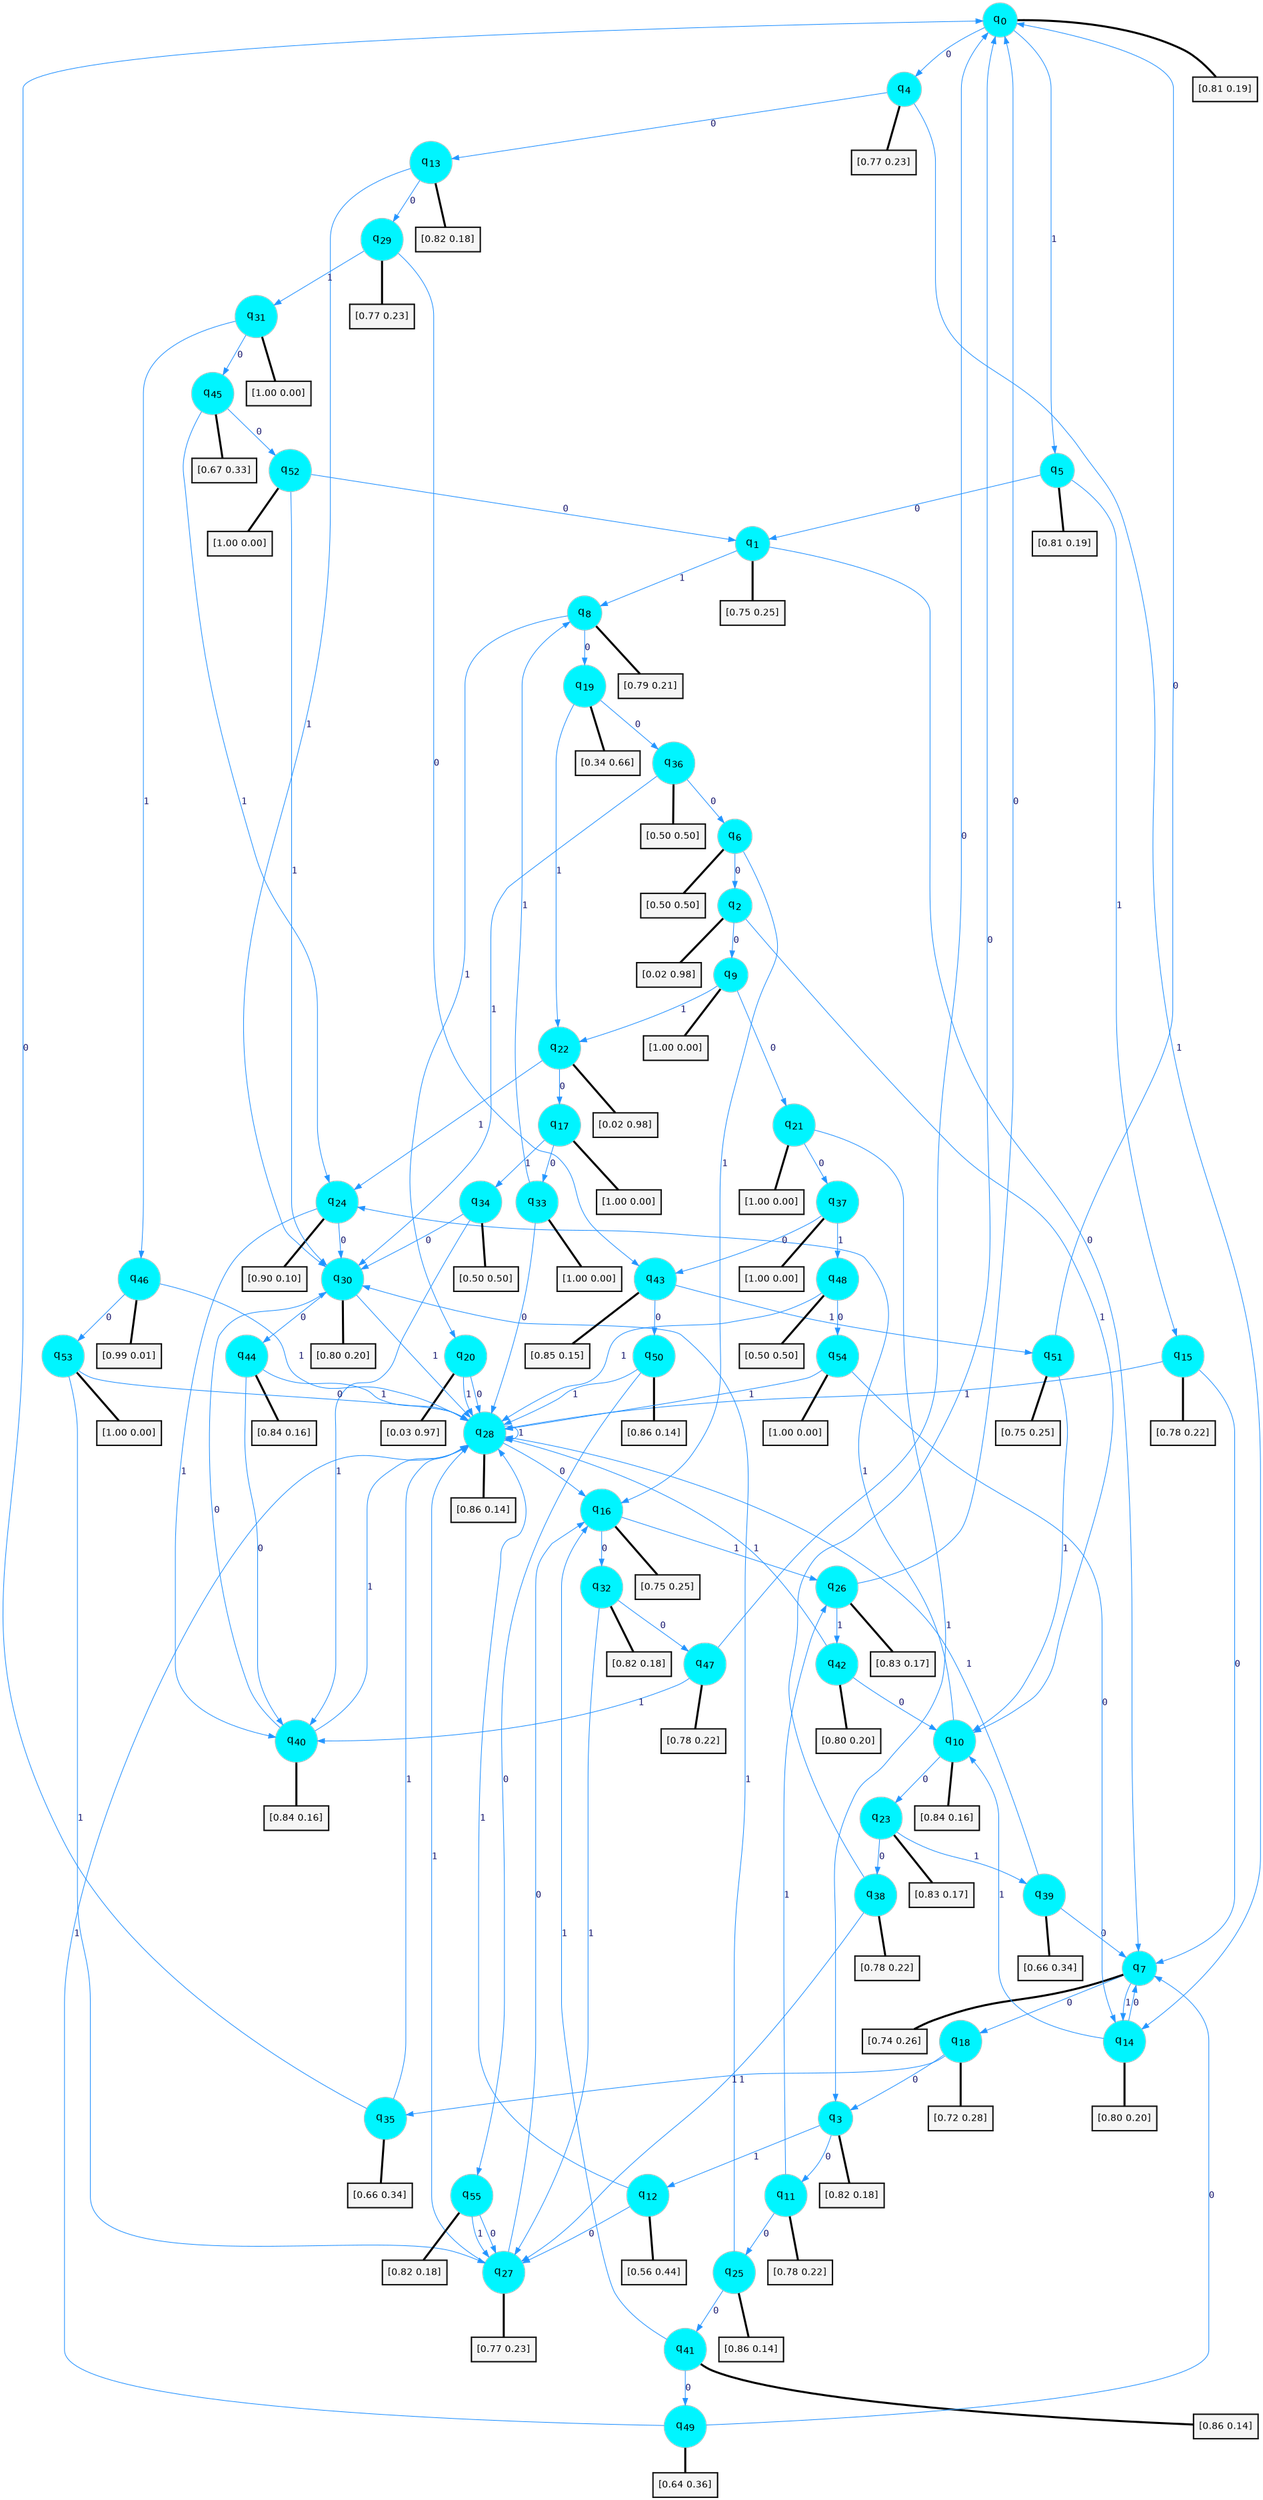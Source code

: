 digraph G {
graph [
bgcolor=transparent, dpi=300, rankdir=TD, size="40,25"];
node [
color=gray, fillcolor=turquoise1, fontcolor=black, fontname=Helvetica, fontsize=16, fontweight=bold, shape=circle, style=filled];
edge [
arrowsize=1, color=dodgerblue1, fontcolor=midnightblue, fontname=courier, fontweight=bold, penwidth=1, style=solid, weight=20];
0[label=<q<SUB>0</SUB>>];
1[label=<q<SUB>1</SUB>>];
2[label=<q<SUB>2</SUB>>];
3[label=<q<SUB>3</SUB>>];
4[label=<q<SUB>4</SUB>>];
5[label=<q<SUB>5</SUB>>];
6[label=<q<SUB>6</SUB>>];
7[label=<q<SUB>7</SUB>>];
8[label=<q<SUB>8</SUB>>];
9[label=<q<SUB>9</SUB>>];
10[label=<q<SUB>10</SUB>>];
11[label=<q<SUB>11</SUB>>];
12[label=<q<SUB>12</SUB>>];
13[label=<q<SUB>13</SUB>>];
14[label=<q<SUB>14</SUB>>];
15[label=<q<SUB>15</SUB>>];
16[label=<q<SUB>16</SUB>>];
17[label=<q<SUB>17</SUB>>];
18[label=<q<SUB>18</SUB>>];
19[label=<q<SUB>19</SUB>>];
20[label=<q<SUB>20</SUB>>];
21[label=<q<SUB>21</SUB>>];
22[label=<q<SUB>22</SUB>>];
23[label=<q<SUB>23</SUB>>];
24[label=<q<SUB>24</SUB>>];
25[label=<q<SUB>25</SUB>>];
26[label=<q<SUB>26</SUB>>];
27[label=<q<SUB>27</SUB>>];
28[label=<q<SUB>28</SUB>>];
29[label=<q<SUB>29</SUB>>];
30[label=<q<SUB>30</SUB>>];
31[label=<q<SUB>31</SUB>>];
32[label=<q<SUB>32</SUB>>];
33[label=<q<SUB>33</SUB>>];
34[label=<q<SUB>34</SUB>>];
35[label=<q<SUB>35</SUB>>];
36[label=<q<SUB>36</SUB>>];
37[label=<q<SUB>37</SUB>>];
38[label=<q<SUB>38</SUB>>];
39[label=<q<SUB>39</SUB>>];
40[label=<q<SUB>40</SUB>>];
41[label=<q<SUB>41</SUB>>];
42[label=<q<SUB>42</SUB>>];
43[label=<q<SUB>43</SUB>>];
44[label=<q<SUB>44</SUB>>];
45[label=<q<SUB>45</SUB>>];
46[label=<q<SUB>46</SUB>>];
47[label=<q<SUB>47</SUB>>];
48[label=<q<SUB>48</SUB>>];
49[label=<q<SUB>49</SUB>>];
50[label=<q<SUB>50</SUB>>];
51[label=<q<SUB>51</SUB>>];
52[label=<q<SUB>52</SUB>>];
53[label=<q<SUB>53</SUB>>];
54[label=<q<SUB>54</SUB>>];
55[label=<q<SUB>55</SUB>>];
56[label="[0.81 0.19]", shape=box,fontcolor=black, fontname=Helvetica, fontsize=14, penwidth=2, fillcolor=whitesmoke,color=black];
57[label="[0.75 0.25]", shape=box,fontcolor=black, fontname=Helvetica, fontsize=14, penwidth=2, fillcolor=whitesmoke,color=black];
58[label="[0.02 0.98]", shape=box,fontcolor=black, fontname=Helvetica, fontsize=14, penwidth=2, fillcolor=whitesmoke,color=black];
59[label="[0.82 0.18]", shape=box,fontcolor=black, fontname=Helvetica, fontsize=14, penwidth=2, fillcolor=whitesmoke,color=black];
60[label="[0.77 0.23]", shape=box,fontcolor=black, fontname=Helvetica, fontsize=14, penwidth=2, fillcolor=whitesmoke,color=black];
61[label="[0.81 0.19]", shape=box,fontcolor=black, fontname=Helvetica, fontsize=14, penwidth=2, fillcolor=whitesmoke,color=black];
62[label="[0.50 0.50]", shape=box,fontcolor=black, fontname=Helvetica, fontsize=14, penwidth=2, fillcolor=whitesmoke,color=black];
63[label="[0.74 0.26]", shape=box,fontcolor=black, fontname=Helvetica, fontsize=14, penwidth=2, fillcolor=whitesmoke,color=black];
64[label="[0.79 0.21]", shape=box,fontcolor=black, fontname=Helvetica, fontsize=14, penwidth=2, fillcolor=whitesmoke,color=black];
65[label="[1.00 0.00]", shape=box,fontcolor=black, fontname=Helvetica, fontsize=14, penwidth=2, fillcolor=whitesmoke,color=black];
66[label="[0.84 0.16]", shape=box,fontcolor=black, fontname=Helvetica, fontsize=14, penwidth=2, fillcolor=whitesmoke,color=black];
67[label="[0.78 0.22]", shape=box,fontcolor=black, fontname=Helvetica, fontsize=14, penwidth=2, fillcolor=whitesmoke,color=black];
68[label="[0.56 0.44]", shape=box,fontcolor=black, fontname=Helvetica, fontsize=14, penwidth=2, fillcolor=whitesmoke,color=black];
69[label="[0.82 0.18]", shape=box,fontcolor=black, fontname=Helvetica, fontsize=14, penwidth=2, fillcolor=whitesmoke,color=black];
70[label="[0.80 0.20]", shape=box,fontcolor=black, fontname=Helvetica, fontsize=14, penwidth=2, fillcolor=whitesmoke,color=black];
71[label="[0.78 0.22]", shape=box,fontcolor=black, fontname=Helvetica, fontsize=14, penwidth=2, fillcolor=whitesmoke,color=black];
72[label="[0.75 0.25]", shape=box,fontcolor=black, fontname=Helvetica, fontsize=14, penwidth=2, fillcolor=whitesmoke,color=black];
73[label="[1.00 0.00]", shape=box,fontcolor=black, fontname=Helvetica, fontsize=14, penwidth=2, fillcolor=whitesmoke,color=black];
74[label="[0.72 0.28]", shape=box,fontcolor=black, fontname=Helvetica, fontsize=14, penwidth=2, fillcolor=whitesmoke,color=black];
75[label="[0.34 0.66]", shape=box,fontcolor=black, fontname=Helvetica, fontsize=14, penwidth=2, fillcolor=whitesmoke,color=black];
76[label="[0.03 0.97]", shape=box,fontcolor=black, fontname=Helvetica, fontsize=14, penwidth=2, fillcolor=whitesmoke,color=black];
77[label="[1.00 0.00]", shape=box,fontcolor=black, fontname=Helvetica, fontsize=14, penwidth=2, fillcolor=whitesmoke,color=black];
78[label="[0.02 0.98]", shape=box,fontcolor=black, fontname=Helvetica, fontsize=14, penwidth=2, fillcolor=whitesmoke,color=black];
79[label="[0.83 0.17]", shape=box,fontcolor=black, fontname=Helvetica, fontsize=14, penwidth=2, fillcolor=whitesmoke,color=black];
80[label="[0.90 0.10]", shape=box,fontcolor=black, fontname=Helvetica, fontsize=14, penwidth=2, fillcolor=whitesmoke,color=black];
81[label="[0.86 0.14]", shape=box,fontcolor=black, fontname=Helvetica, fontsize=14, penwidth=2, fillcolor=whitesmoke,color=black];
82[label="[0.83 0.17]", shape=box,fontcolor=black, fontname=Helvetica, fontsize=14, penwidth=2, fillcolor=whitesmoke,color=black];
83[label="[0.77 0.23]", shape=box,fontcolor=black, fontname=Helvetica, fontsize=14, penwidth=2, fillcolor=whitesmoke,color=black];
84[label="[0.86 0.14]", shape=box,fontcolor=black, fontname=Helvetica, fontsize=14, penwidth=2, fillcolor=whitesmoke,color=black];
85[label="[0.77 0.23]", shape=box,fontcolor=black, fontname=Helvetica, fontsize=14, penwidth=2, fillcolor=whitesmoke,color=black];
86[label="[0.80 0.20]", shape=box,fontcolor=black, fontname=Helvetica, fontsize=14, penwidth=2, fillcolor=whitesmoke,color=black];
87[label="[1.00 0.00]", shape=box,fontcolor=black, fontname=Helvetica, fontsize=14, penwidth=2, fillcolor=whitesmoke,color=black];
88[label="[0.82 0.18]", shape=box,fontcolor=black, fontname=Helvetica, fontsize=14, penwidth=2, fillcolor=whitesmoke,color=black];
89[label="[1.00 0.00]", shape=box,fontcolor=black, fontname=Helvetica, fontsize=14, penwidth=2, fillcolor=whitesmoke,color=black];
90[label="[0.50 0.50]", shape=box,fontcolor=black, fontname=Helvetica, fontsize=14, penwidth=2, fillcolor=whitesmoke,color=black];
91[label="[0.66 0.34]", shape=box,fontcolor=black, fontname=Helvetica, fontsize=14, penwidth=2, fillcolor=whitesmoke,color=black];
92[label="[0.50 0.50]", shape=box,fontcolor=black, fontname=Helvetica, fontsize=14, penwidth=2, fillcolor=whitesmoke,color=black];
93[label="[1.00 0.00]", shape=box,fontcolor=black, fontname=Helvetica, fontsize=14, penwidth=2, fillcolor=whitesmoke,color=black];
94[label="[0.78 0.22]", shape=box,fontcolor=black, fontname=Helvetica, fontsize=14, penwidth=2, fillcolor=whitesmoke,color=black];
95[label="[0.66 0.34]", shape=box,fontcolor=black, fontname=Helvetica, fontsize=14, penwidth=2, fillcolor=whitesmoke,color=black];
96[label="[0.84 0.16]", shape=box,fontcolor=black, fontname=Helvetica, fontsize=14, penwidth=2, fillcolor=whitesmoke,color=black];
97[label="[0.86 0.14]", shape=box,fontcolor=black, fontname=Helvetica, fontsize=14, penwidth=2, fillcolor=whitesmoke,color=black];
98[label="[0.80 0.20]", shape=box,fontcolor=black, fontname=Helvetica, fontsize=14, penwidth=2, fillcolor=whitesmoke,color=black];
99[label="[0.85 0.15]", shape=box,fontcolor=black, fontname=Helvetica, fontsize=14, penwidth=2, fillcolor=whitesmoke,color=black];
100[label="[0.84 0.16]", shape=box,fontcolor=black, fontname=Helvetica, fontsize=14, penwidth=2, fillcolor=whitesmoke,color=black];
101[label="[0.67 0.33]", shape=box,fontcolor=black, fontname=Helvetica, fontsize=14, penwidth=2, fillcolor=whitesmoke,color=black];
102[label="[0.99 0.01]", shape=box,fontcolor=black, fontname=Helvetica, fontsize=14, penwidth=2, fillcolor=whitesmoke,color=black];
103[label="[0.78 0.22]", shape=box,fontcolor=black, fontname=Helvetica, fontsize=14, penwidth=2, fillcolor=whitesmoke,color=black];
104[label="[0.50 0.50]", shape=box,fontcolor=black, fontname=Helvetica, fontsize=14, penwidth=2, fillcolor=whitesmoke,color=black];
105[label="[0.64 0.36]", shape=box,fontcolor=black, fontname=Helvetica, fontsize=14, penwidth=2, fillcolor=whitesmoke,color=black];
106[label="[0.86 0.14]", shape=box,fontcolor=black, fontname=Helvetica, fontsize=14, penwidth=2, fillcolor=whitesmoke,color=black];
107[label="[0.75 0.25]", shape=box,fontcolor=black, fontname=Helvetica, fontsize=14, penwidth=2, fillcolor=whitesmoke,color=black];
108[label="[1.00 0.00]", shape=box,fontcolor=black, fontname=Helvetica, fontsize=14, penwidth=2, fillcolor=whitesmoke,color=black];
109[label="[1.00 0.00]", shape=box,fontcolor=black, fontname=Helvetica, fontsize=14, penwidth=2, fillcolor=whitesmoke,color=black];
110[label="[1.00 0.00]", shape=box,fontcolor=black, fontname=Helvetica, fontsize=14, penwidth=2, fillcolor=whitesmoke,color=black];
111[label="[0.82 0.18]", shape=box,fontcolor=black, fontname=Helvetica, fontsize=14, penwidth=2, fillcolor=whitesmoke,color=black];
0->4 [label=0];
0->5 [label=1];
0->56 [arrowhead=none, penwidth=3,color=black];
1->7 [label=0];
1->8 [label=1];
1->57 [arrowhead=none, penwidth=3,color=black];
2->9 [label=0];
2->10 [label=1];
2->58 [arrowhead=none, penwidth=3,color=black];
3->11 [label=0];
3->12 [label=1];
3->59 [arrowhead=none, penwidth=3,color=black];
4->13 [label=0];
4->14 [label=1];
4->60 [arrowhead=none, penwidth=3,color=black];
5->1 [label=0];
5->15 [label=1];
5->61 [arrowhead=none, penwidth=3,color=black];
6->2 [label=0];
6->16 [label=1];
6->62 [arrowhead=none, penwidth=3,color=black];
7->18 [label=0];
7->14 [label=1];
7->63 [arrowhead=none, penwidth=3,color=black];
8->19 [label=0];
8->20 [label=1];
8->64 [arrowhead=none, penwidth=3,color=black];
9->21 [label=0];
9->22 [label=1];
9->65 [arrowhead=none, penwidth=3,color=black];
10->23 [label=0];
10->24 [label=1];
10->66 [arrowhead=none, penwidth=3,color=black];
11->25 [label=0];
11->26 [label=1];
11->67 [arrowhead=none, penwidth=3,color=black];
12->27 [label=0];
12->28 [label=1];
12->68 [arrowhead=none, penwidth=3,color=black];
13->29 [label=0];
13->30 [label=1];
13->69 [arrowhead=none, penwidth=3,color=black];
14->7 [label=0];
14->10 [label=1];
14->70 [arrowhead=none, penwidth=3,color=black];
15->7 [label=0];
15->28 [label=1];
15->71 [arrowhead=none, penwidth=3,color=black];
16->32 [label=0];
16->26 [label=1];
16->72 [arrowhead=none, penwidth=3,color=black];
17->33 [label=0];
17->34 [label=1];
17->73 [arrowhead=none, penwidth=3,color=black];
18->3 [label=0];
18->35 [label=1];
18->74 [arrowhead=none, penwidth=3,color=black];
19->36 [label=0];
19->22 [label=1];
19->75 [arrowhead=none, penwidth=3,color=black];
20->28 [label=0];
20->28 [label=1];
20->76 [arrowhead=none, penwidth=3,color=black];
21->37 [label=0];
21->3 [label=1];
21->77 [arrowhead=none, penwidth=3,color=black];
22->17 [label=0];
22->24 [label=1];
22->78 [arrowhead=none, penwidth=3,color=black];
23->38 [label=0];
23->39 [label=1];
23->79 [arrowhead=none, penwidth=3,color=black];
24->30 [label=0];
24->40 [label=1];
24->80 [arrowhead=none, penwidth=3,color=black];
25->41 [label=0];
25->30 [label=1];
25->81 [arrowhead=none, penwidth=3,color=black];
26->0 [label=0];
26->42 [label=1];
26->82 [arrowhead=none, penwidth=3,color=black];
27->16 [label=0];
27->28 [label=1];
27->83 [arrowhead=none, penwidth=3,color=black];
28->16 [label=0];
28->28 [label=1];
28->84 [arrowhead=none, penwidth=3,color=black];
29->43 [label=0];
29->31 [label=1];
29->85 [arrowhead=none, penwidth=3,color=black];
30->44 [label=0];
30->28 [label=1];
30->86 [arrowhead=none, penwidth=3,color=black];
31->45 [label=0];
31->46 [label=1];
31->87 [arrowhead=none, penwidth=3,color=black];
32->47 [label=0];
32->27 [label=1];
32->88 [arrowhead=none, penwidth=3,color=black];
33->28 [label=0];
33->8 [label=1];
33->89 [arrowhead=none, penwidth=3,color=black];
34->30 [label=0];
34->40 [label=1];
34->90 [arrowhead=none, penwidth=3,color=black];
35->0 [label=0];
35->28 [label=1];
35->91 [arrowhead=none, penwidth=3,color=black];
36->6 [label=0];
36->30 [label=1];
36->92 [arrowhead=none, penwidth=3,color=black];
37->43 [label=0];
37->48 [label=1];
37->93 [arrowhead=none, penwidth=3,color=black];
38->0 [label=0];
38->27 [label=1];
38->94 [arrowhead=none, penwidth=3,color=black];
39->7 [label=0];
39->28 [label=1];
39->95 [arrowhead=none, penwidth=3,color=black];
40->30 [label=0];
40->28 [label=1];
40->96 [arrowhead=none, penwidth=3,color=black];
41->49 [label=0];
41->16 [label=1];
41->97 [arrowhead=none, penwidth=3,color=black];
42->10 [label=0];
42->28 [label=1];
42->98 [arrowhead=none, penwidth=3,color=black];
43->50 [label=0];
43->51 [label=1];
43->99 [arrowhead=none, penwidth=3,color=black];
44->40 [label=0];
44->28 [label=1];
44->100 [arrowhead=none, penwidth=3,color=black];
45->52 [label=0];
45->24 [label=1];
45->101 [arrowhead=none, penwidth=3,color=black];
46->53 [label=0];
46->28 [label=1];
46->102 [arrowhead=none, penwidth=3,color=black];
47->0 [label=0];
47->40 [label=1];
47->103 [arrowhead=none, penwidth=3,color=black];
48->54 [label=0];
48->28 [label=1];
48->104 [arrowhead=none, penwidth=3,color=black];
49->7 [label=0];
49->28 [label=1];
49->105 [arrowhead=none, penwidth=3,color=black];
50->55 [label=0];
50->28 [label=1];
50->106 [arrowhead=none, penwidth=3,color=black];
51->0 [label=0];
51->10 [label=1];
51->107 [arrowhead=none, penwidth=3,color=black];
52->1 [label=0];
52->30 [label=1];
52->108 [arrowhead=none, penwidth=3,color=black];
53->28 [label=0];
53->27 [label=1];
53->109 [arrowhead=none, penwidth=3,color=black];
54->14 [label=0];
54->28 [label=1];
54->110 [arrowhead=none, penwidth=3,color=black];
55->27 [label=0];
55->27 [label=1];
55->111 [arrowhead=none, penwidth=3,color=black];
}
